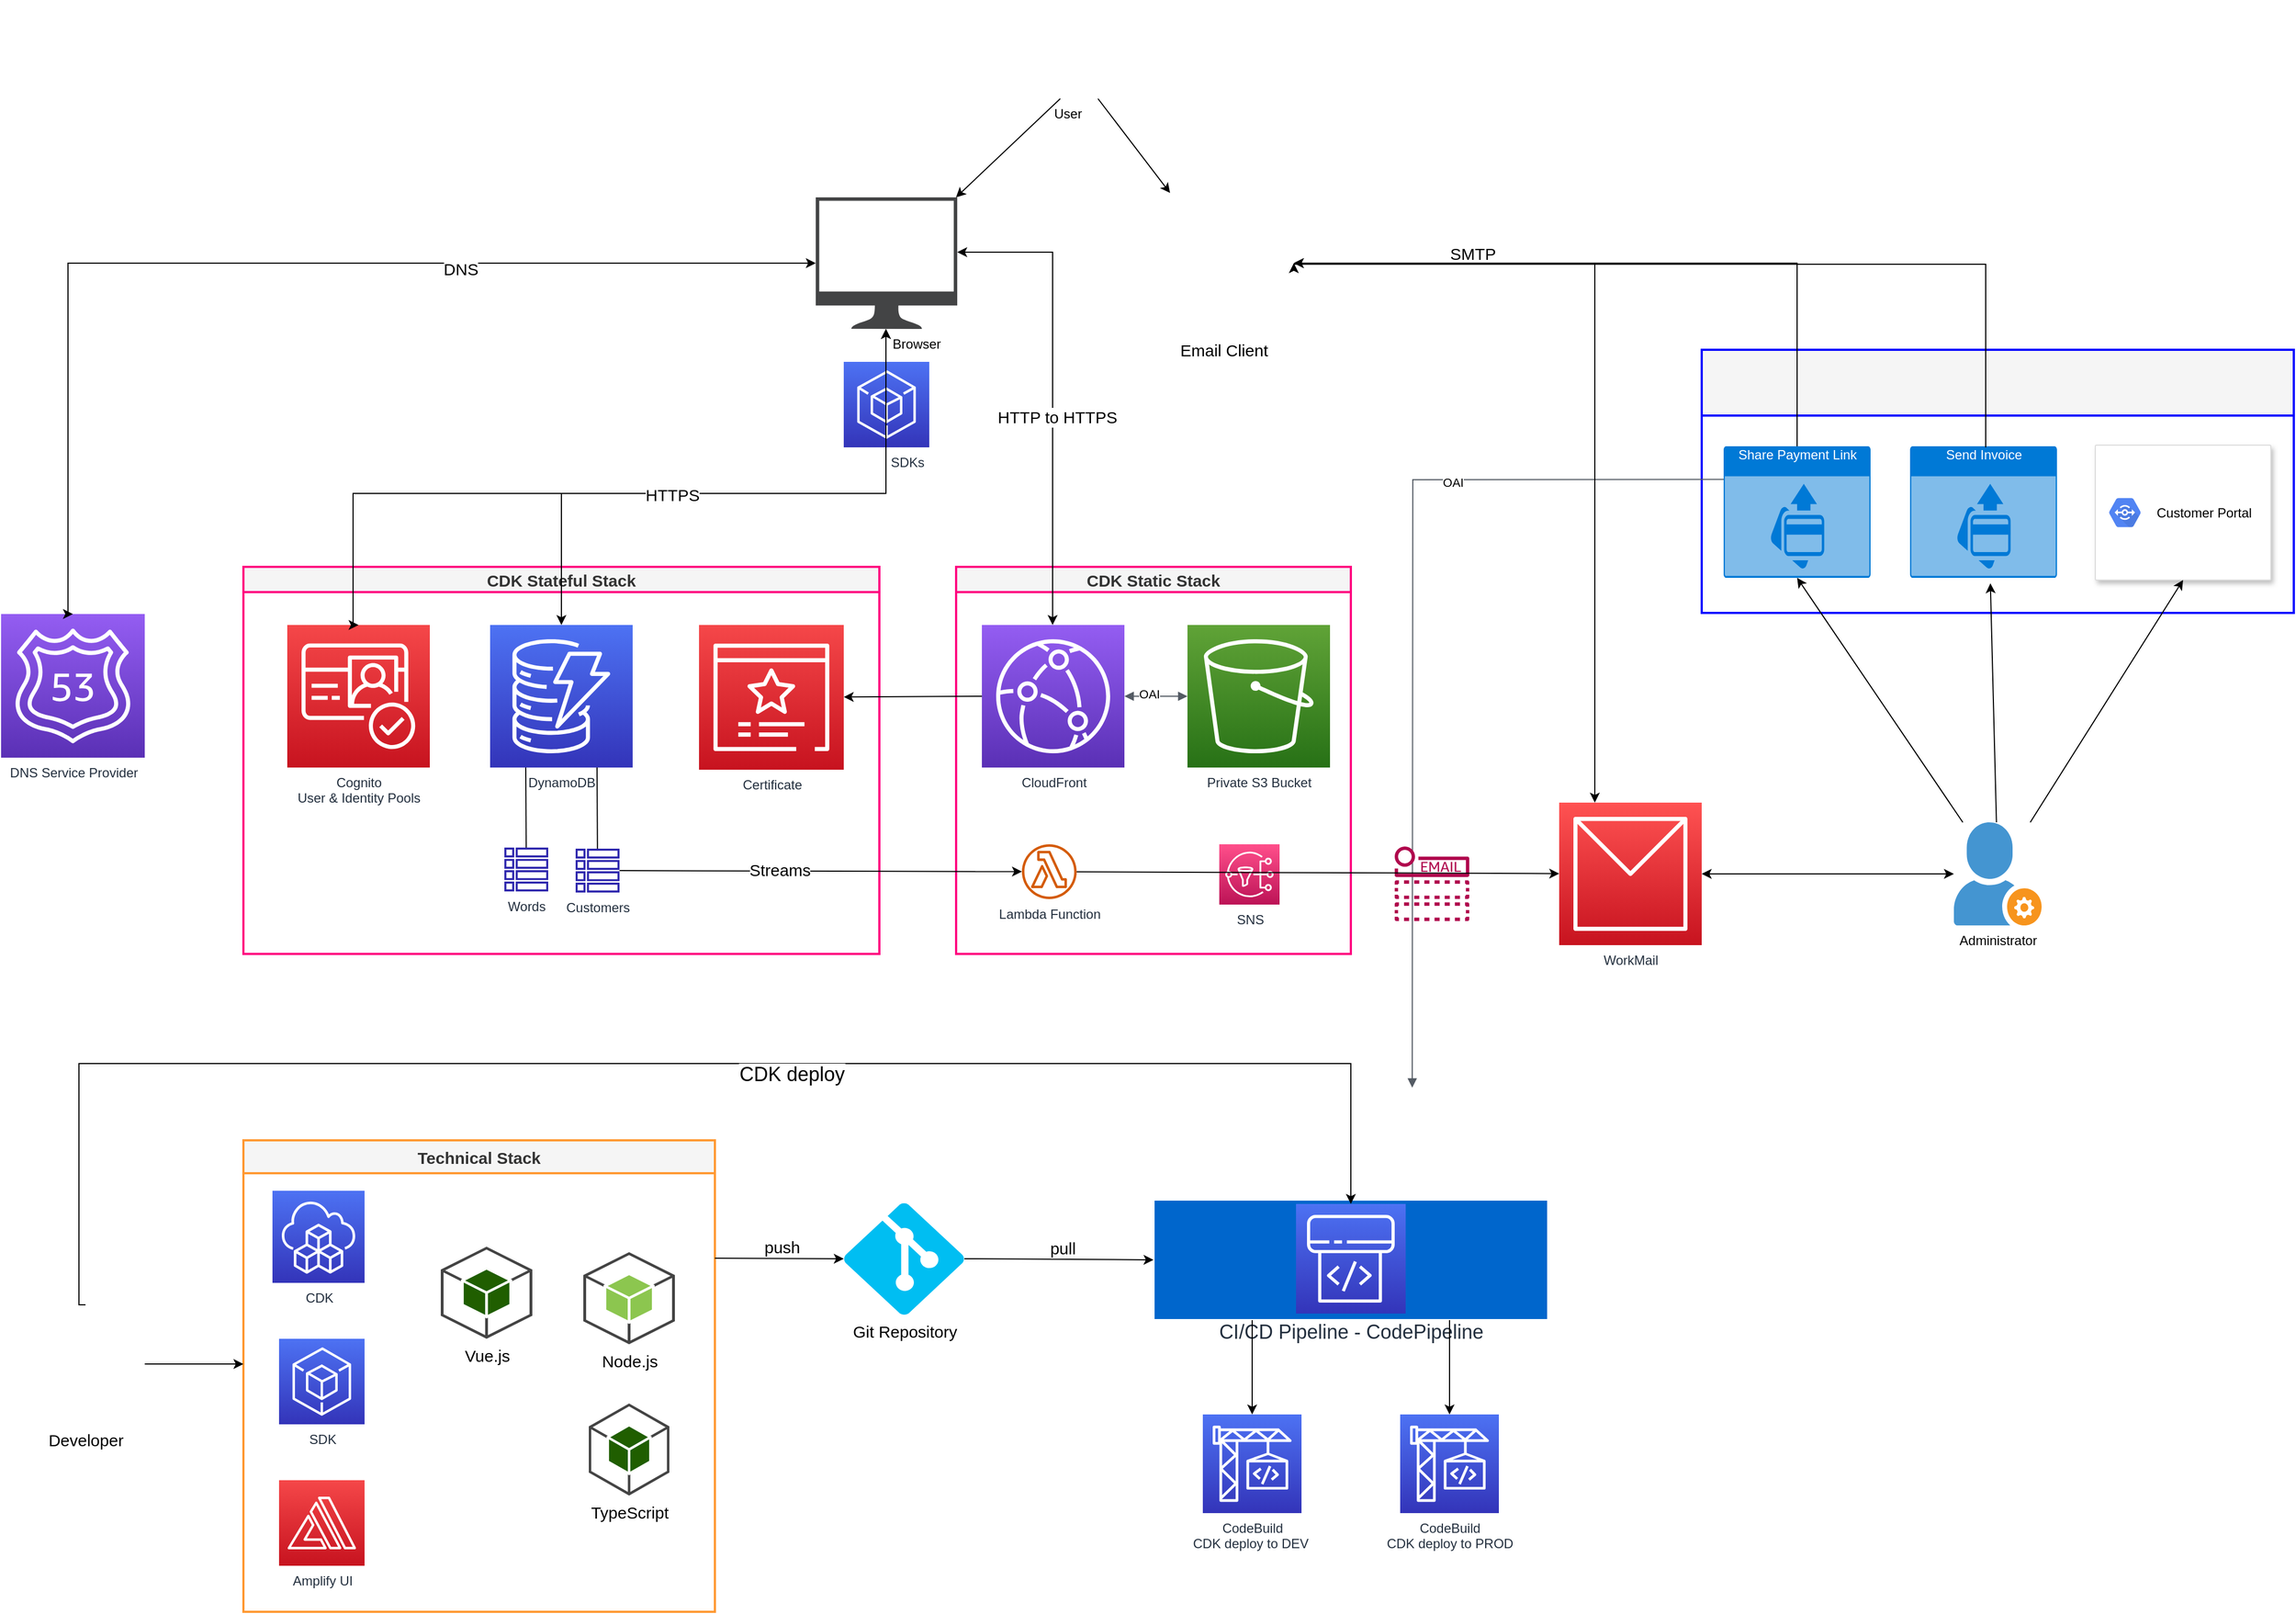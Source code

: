 <mxfile version="15.8.6" type="device"><diagram id="fLbbjb-GmBAVTLOAZUwW" name="MVP"><mxGraphModel dx="2431" dy="1960" grid="1" gridSize="10" guides="1" tooltips="1" connect="1" arrows="1" fold="1" page="1" pageScale="1" pageWidth="850" pageHeight="1100" math="0" shadow="0"><root><mxCell id="0"/><mxCell id="1" parent="0"/><mxCell id="KaZGO4HcF_O040Bcj1ek-90" value="" style="rounded=0;whiteSpace=wrap;html=1;fontSize=15;strokeColor=#FFFFFF;strokeWidth=2;fillColor=#0066CC;" vertex="1" parent="1"><mxGeometry x="920" y="804" width="360" height="110" as="geometry"/></mxCell><mxCell id="KaZGO4HcF_O040Bcj1ek-70" value="Technical Stack" style="swimlane;fontSize=15;fillColor=#f5f5f5;fontColor=#333333;strokeColor=#FF9933;strokeWidth=2;startSize=30;" vertex="1" parent="1"><mxGeometry x="90" y="750" width="430" height="430" as="geometry"/></mxCell><mxCell id="KaZGO4HcF_O040Bcj1ek-62" value="CDK" style="sketch=0;points=[[0,0,0],[0.25,0,0],[0.5,0,0],[0.75,0,0],[1,0,0],[0,1,0],[0.25,1,0],[0.5,1,0],[0.75,1,0],[1,1,0],[0,0.25,0],[0,0.5,0],[0,0.75,0],[1,0.25,0],[1,0.5,0],[1,0.75,0]];outlineConnect=0;fontColor=#232F3E;gradientColor=#4D72F3;gradientDirection=north;fillColor=#3334B9;strokeColor=#ffffff;dashed=0;verticalLabelPosition=bottom;verticalAlign=top;align=center;html=1;fontSize=12;fontStyle=0;aspect=fixed;shape=mxgraph.aws4.resourceIcon;resIcon=mxgraph.aws4.cloud_development_kit;" vertex="1" parent="KaZGO4HcF_O040Bcj1ek-70"><mxGeometry x="26.5" y="46" width="84" height="84" as="geometry"/></mxCell><mxCell id="KaZGO4HcF_O040Bcj1ek-63" value="Amplify UI" style="sketch=0;points=[[0,0,0],[0.25,0,0],[0.5,0,0],[0.75,0,0],[1,0,0],[0,1,0],[0.25,1,0],[0.5,1,0],[0.75,1,0],[1,1,0],[0,0.25,0],[0,0.5,0],[0,0.75,0],[1,0.25,0],[1,0.5,0],[1,0.75,0]];outlineConnect=0;fontColor=#232F3E;gradientColor=#F54749;gradientDirection=north;fillColor=#C7131F;strokeColor=#ffffff;dashed=0;verticalLabelPosition=bottom;verticalAlign=top;align=center;html=1;fontSize=12;fontStyle=0;aspect=fixed;shape=mxgraph.aws4.resourceIcon;resIcon=mxgraph.aws4.amplify;" vertex="1" parent="KaZGO4HcF_O040Bcj1ek-70"><mxGeometry x="32.5" y="310" width="78" height="78" as="geometry"/></mxCell><mxCell id="KaZGO4HcF_O040Bcj1ek-64" value="Vue.js" style="outlineConnect=0;dashed=0;verticalLabelPosition=bottom;verticalAlign=top;align=center;html=1;shape=mxgraph.aws3.android;fillColor=#205E00;gradientColor=none;fontSize=15;strokeColor=#FF0080;strokeWidth=2;" vertex="1" parent="KaZGO4HcF_O040Bcj1ek-70"><mxGeometry x="180" y="97" width="83.5" height="84" as="geometry"/></mxCell><mxCell id="KaZGO4HcF_O040Bcj1ek-79" value="Node.js" style="outlineConnect=0;dashed=0;verticalLabelPosition=bottom;verticalAlign=top;align=center;html=1;shape=mxgraph.aws3.android;fillColor=#8CC64F;gradientColor=none;fontSize=15;strokeColor=#FF9933;strokeWidth=2;" vertex="1" parent="KaZGO4HcF_O040Bcj1ek-70"><mxGeometry x="310" y="102" width="83.5" height="84" as="geometry"/></mxCell><mxCell id="KaZGO4HcF_O040Bcj1ek-80" value="" style="shape=image;html=1;verticalAlign=top;verticalLabelPosition=bottom;labelBackgroundColor=#ffffff;imageAspect=0;aspect=fixed;image=https://cdn0.iconfinder.com/data/icons/long-shadow-web-icons/512/javascript-128.png;fontSize=15;strokeColor=#FF9933;strokeWidth=2;" vertex="1" parent="KaZGO4HcF_O040Bcj1ek-70"><mxGeometry x="180" y="240" width="84" height="84" as="geometry"/></mxCell><mxCell id="KaZGO4HcF_O040Bcj1ek-81" value="TypeScript" style="outlineConnect=0;dashed=0;verticalLabelPosition=bottom;verticalAlign=top;align=center;html=1;shape=mxgraph.aws3.android;fillColor=#205E00;gradientColor=none;fontSize=15;strokeColor=#FF9933;strokeWidth=2;" vertex="1" parent="KaZGO4HcF_O040Bcj1ek-70"><mxGeometry x="315" y="240" width="73.5" height="84" as="geometry"/></mxCell><mxCell id="KaZGO4HcF_O040Bcj1ek-82" value="SDK" style="sketch=0;points=[[0,0,0],[0.25,0,0],[0.5,0,0],[0.75,0,0],[1,0,0],[0,1,0],[0.25,1,0],[0.5,1,0],[0.75,1,0],[1,1,0],[0,0.25,0],[0,0.5,0],[0,0.75,0],[1,0.25,0],[1,0.5,0],[1,0.75,0]];outlineConnect=0;fontColor=#232F3E;gradientColor=#4D72F3;gradientDirection=north;fillColor=#3334B9;strokeColor=#ffffff;dashed=0;verticalLabelPosition=bottom;verticalAlign=top;align=center;html=1;fontSize=12;fontStyle=0;aspect=fixed;shape=mxgraph.aws4.resourceIcon;resIcon=mxgraph.aws4.tools_and_sdks;" vertex="1" parent="KaZGO4HcF_O040Bcj1ek-70"><mxGeometry x="32.5" y="181" width="78" height="78" as="geometry"/></mxCell><mxCell id="KaZGO4HcF_O040Bcj1ek-43" value="" style="swimlane;fontSize=15;fillColor=#f5f5f5;fontColor=#333333;strokeColor=#0000FF;strokeWidth=2;startSize=60;" vertex="1" parent="1"><mxGeometry x="1420" y="29" width="540" height="240" as="geometry"/></mxCell><mxCell id="KaZGO4HcF_O040Bcj1ek-48" value="" style="edgeStyle=orthogonalEdgeStyle;html=1;endArrow=block;elbow=vertical;startArrow=block;startFill=1;endFill=1;strokeColor=#545B64;rounded=0;exitX=1;exitY=0.5;exitDx=0;exitDy=0;exitPerimeter=0;" edge="1" parent="KaZGO4HcF_O040Bcj1ek-43" target="KaZGO4HcF_O040Bcj1ek-47"><mxGeometry width="100" relative="1" as="geometry"><mxPoint x="153.5" y="118" as="sourcePoint"/><mxPoint x="-264" y="673" as="targetPoint"/></mxGeometry></mxCell><mxCell id="KaZGO4HcF_O040Bcj1ek-49" value="OAI" style="edgeLabel;html=1;align=center;verticalAlign=middle;resizable=0;points=[];" vertex="1" connectable="0" parent="KaZGO4HcF_O040Bcj1ek-48"><mxGeometry x="-0.216" y="2" relative="1" as="geometry"><mxPoint as="offset"/></mxGeometry></mxCell><mxCell id="hwX9b9ZrU4n59qb5EC0i-39" value="" style="shape=image;html=1;verticalAlign=top;verticalLabelPosition=bottom;labelBackgroundColor=#ffffff;imageAspect=0;aspect=fixed;image=https://cdn3.iconfinder.com/data/icons/font-awesome-brands/640/stripe-128.png" parent="KaZGO4HcF_O040Bcj1ek-43" vertex="1"><mxGeometry x="230" y="-29" width="116" height="116" as="geometry"/></mxCell><mxCell id="KaZGO4HcF_O040Bcj1ek-50" value="Share Payment Link" style="html=1;strokeColor=none;fillColor=#0079D6;labelPosition=center;verticalLabelPosition=middle;verticalAlign=top;align=center;fontSize=12;outlineConnect=0;spacingTop=-6;fontColor=#FFFFFF;sketch=0;shape=mxgraph.sitemap.payment;" vertex="1" parent="KaZGO4HcF_O040Bcj1ek-43"><mxGeometry x="20" y="88" width="134" height="120" as="geometry"/></mxCell><mxCell id="KaZGO4HcF_O040Bcj1ek-51" value="Send Invoice" style="html=1;strokeColor=none;fillColor=#0079D6;labelPosition=center;verticalLabelPosition=middle;verticalAlign=top;align=center;fontSize=12;outlineConnect=0;spacingTop=-6;fontColor=#FFFFFF;sketch=0;shape=mxgraph.sitemap.payment;" vertex="1" parent="KaZGO4HcF_O040Bcj1ek-43"><mxGeometry x="190" y="88" width="134" height="120" as="geometry"/></mxCell><mxCell id="KaZGO4HcF_O040Bcj1ek-53" value="" style="shape=image;html=1;verticalAlign=top;verticalLabelPosition=bottom;labelBackgroundColor=#ffffff;imageAspect=0;aspect=fixed;image=https://cdn0.iconfinder.com/data/icons/e-commerce-328/2048/invoice_bill_billing_invoice_bill_2-128.png" vertex="1" parent="KaZGO4HcF_O040Bcj1ek-43"><mxGeometry x="212" y="113" width="100" height="100" as="geometry"/></mxCell><mxCell id="hwX9b9ZrU4n59qb5EC0i-72" value="" style="strokeColor=#dddddd;shadow=1;strokeWidth=1;rounded=1;absoluteArcSize=1;arcSize=2;" parent="KaZGO4HcF_O040Bcj1ek-43" vertex="1"><mxGeometry x="359" y="87" width="160" height="123" as="geometry"/></mxCell><mxCell id="hwX9b9ZrU4n59qb5EC0i-73" value="&lt;font color=&quot;#000000&quot;&gt;&lt;span&gt;Customer Portal&lt;/span&gt;&lt;/font&gt;" style="sketch=0;dashed=0;connectable=0;html=1;fillColor=#5184F3;strokeColor=none;shape=mxgraph.gcp2.hexIcon;prIcon=developer_portal;part=1;labelPosition=right;verticalLabelPosition=middle;align=left;verticalAlign=middle;spacingLeft=5;fontColor=#999999;fontSize=12;" parent="hwX9b9ZrU4n59qb5EC0i-72" vertex="1"><mxGeometry y="0.5" width="44" height="39" relative="1" as="geometry"><mxPoint x="5" y="-19.5" as="offset"/></mxGeometry></mxCell><mxCell id="KaZGO4HcF_O040Bcj1ek-8" value="CDK Stateful Stack" style="swimlane;fontSize=15;fillColor=#f5f5f5;fontColor=#333333;strokeColor=#FF0080;strokeWidth=2;" vertex="1" parent="1"><mxGeometry x="90" y="227" width="580" height="353" as="geometry"/></mxCell><mxCell id="hwX9b9ZrU4n59qb5EC0i-9" value="Certificate" style="sketch=0;points=[[0,0,0],[0.25,0,0],[0.5,0,0],[0.75,0,0],[1,0,0],[0,1,0],[0.25,1,0],[0.5,1,0],[0.75,1,0],[1,1,0],[0,0.25,0],[0,0.5,0],[0,0.75,0],[1,0.25,0],[1,0.5,0],[1,0.75,0]];outlineConnect=0;fontColor=#232F3E;gradientColor=#F54749;gradientDirection=north;fillColor=#C7131F;strokeColor=#ffffff;dashed=0;verticalLabelPosition=bottom;verticalAlign=top;align=center;html=1;fontSize=12;fontStyle=0;aspect=fixed;shape=mxgraph.aws4.resourceIcon;resIcon=mxgraph.aws4.certificate_manager_3;" parent="KaZGO4HcF_O040Bcj1ek-8" vertex="1"><mxGeometry x="415.52" y="53" width="132" height="132" as="geometry"/></mxCell><mxCell id="hwX9b9ZrU4n59qb5EC0i-23" value="DynamoDB" style="sketch=0;points=[[0,0,0],[0.25,0,0],[0.5,0,0],[0.75,0,0],[1,0,0],[0,1,0],[0.25,1,0],[0.5,1,0],[0.75,1,0],[1,1,0],[0,0.25,0],[0,0.5,0],[0,0.75,0],[1,0.25,0],[1,0.5,0],[1,0.75,0]];outlineConnect=0;fontColor=#232F3E;gradientColor=#4D72F3;gradientDirection=north;fillColor=#3334B9;strokeColor=#ffffff;dashed=0;verticalLabelPosition=bottom;verticalAlign=top;align=center;html=1;fontSize=12;fontStyle=0;aspect=fixed;shape=mxgraph.aws4.resourceIcon;resIcon=mxgraph.aws4.dynamodb;" parent="KaZGO4HcF_O040Bcj1ek-8" vertex="1"><mxGeometry x="225" y="53" width="130" height="130" as="geometry"/></mxCell><mxCell id="hwX9b9ZrU4n59qb5EC0i-27" value="Words" style="sketch=0;outlineConnect=0;fontColor=#232F3E;gradientColor=none;fillColor=#2E27AD;strokeColor=none;dashed=0;verticalLabelPosition=bottom;verticalAlign=top;align=center;html=1;fontSize=12;fontStyle=0;aspect=fixed;pointerEvents=1;shape=mxgraph.aws4.table;" parent="KaZGO4HcF_O040Bcj1ek-8" vertex="1"><mxGeometry x="238" y="256" width="40" height="40" as="geometry"/></mxCell><mxCell id="hwX9b9ZrU4n59qb5EC0i-28" value="Customers" style="sketch=0;outlineConnect=0;fontColor=#232F3E;gradientColor=none;fillColor=#2E27AD;strokeColor=none;dashed=0;verticalLabelPosition=bottom;verticalAlign=top;align=center;html=1;fontSize=12;fontStyle=0;aspect=fixed;pointerEvents=1;shape=mxgraph.aws4.table;" parent="KaZGO4HcF_O040Bcj1ek-8" vertex="1"><mxGeometry x="303" y="257" width="40" height="40" as="geometry"/></mxCell><mxCell id="hwX9b9ZrU4n59qb5EC0i-1" value="Cognito &lt;br&gt;User &amp;amp; Identity Pools" style="sketch=0;points=[[0,0,0],[0.25,0,0],[0.5,0,0],[0.75,0,0],[1,0,0],[0,1,0],[0.25,1,0],[0.5,1,0],[0.75,1,0],[1,1,0],[0,0.25,0],[0,0.5,0],[0,0.75,0],[1,0.25,0],[1,0.5,0],[1,0.75,0]];outlineConnect=0;fontColor=#232F3E;gradientColor=#F54749;gradientDirection=north;fillColor=#C7131F;strokeColor=#ffffff;dashed=0;verticalLabelPosition=bottom;verticalAlign=top;align=center;html=1;fontSize=12;fontStyle=0;aspect=fixed;shape=mxgraph.aws4.resourceIcon;resIcon=mxgraph.aws4.cognito;" parent="KaZGO4HcF_O040Bcj1ek-8" vertex="1"><mxGeometry x="40" y="53" width="130" height="130" as="geometry"/></mxCell><mxCell id="KaZGO4HcF_O040Bcj1ek-33" value="" style="endArrow=none;html=1;rounded=0;fontSize=15;entryX=0.25;entryY=1;entryDx=0;entryDy=0;entryPerimeter=0;" edge="1" parent="KaZGO4HcF_O040Bcj1ek-8" source="hwX9b9ZrU4n59qb5EC0i-27" target="hwX9b9ZrU4n59qb5EC0i-23"><mxGeometry width="50" height="50" relative="1" as="geometry"><mxPoint x="-90" y="-127" as="sourcePoint"/><mxPoint x="-40" y="-177" as="targetPoint"/></mxGeometry></mxCell><mxCell id="KaZGO4HcF_O040Bcj1ek-35" value="" style="endArrow=none;html=1;rounded=0;fontSize=15;entryX=0.75;entryY=1;entryDx=0;entryDy=0;entryPerimeter=0;" edge="1" parent="KaZGO4HcF_O040Bcj1ek-8" source="hwX9b9ZrU4n59qb5EC0i-28" target="hwX9b9ZrU4n59qb5EC0i-23"><mxGeometry width="50" height="50" relative="1" as="geometry"><mxPoint x="10" y="-127" as="sourcePoint"/><mxPoint x="60" y="-177" as="targetPoint"/></mxGeometry></mxCell><mxCell id="hwX9b9ZrU4n59qb5EC0i-5" value="&amp;nbsp; &amp;nbsp; &amp;nbsp; &amp;nbsp; &amp;nbsp; &amp;nbsp; &amp;nbsp; &amp;nbsp; Browser" style="sketch=0;pointerEvents=1;shadow=0;dashed=0;html=1;strokeColor=none;fillColor=#434445;aspect=fixed;labelPosition=center;verticalLabelPosition=bottom;verticalAlign=top;align=center;outlineConnect=0;shape=mxgraph.vvd.monitor;" parent="1" vertex="1"><mxGeometry x="612" y="-110" width="129.03" height="120" as="geometry"/></mxCell><mxCell id="hwX9b9ZrU4n59qb5EC0i-6" value="DNS Service Provider" style="sketch=0;points=[[0,0,0],[0.25,0,0],[0.5,0,0],[0.75,0,0],[1,0,0],[0,1,0],[0.25,1,0],[0.5,1,0],[0.75,1,0],[1,1,0],[0,0.25,0],[0,0.5,0],[0,0.75,0],[1,0.25,0],[1,0.5,0],[1,0.75,0]];outlineConnect=0;fontColor=#232F3E;gradientColor=#945DF2;gradientDirection=north;fillColor=#5A30B5;strokeColor=#ffffff;dashed=0;verticalLabelPosition=bottom;verticalAlign=top;align=center;html=1;fontSize=12;fontStyle=0;aspect=fixed;shape=mxgraph.aws4.resourceIcon;resIcon=mxgraph.aws4.route_53;" parent="1" vertex="1"><mxGeometry x="-131" y="270" width="131" height="131" as="geometry"/></mxCell><mxCell id="hwX9b9ZrU4n59qb5EC0i-33" value="&amp;nbsp; &amp;nbsp; &amp;nbsp; &amp;nbsp; &amp;nbsp; &amp;nbsp;SDKs" style="sketch=0;points=[[0,0,0],[0.25,0,0],[0.5,0,0],[0.75,0,0],[1,0,0],[0,1,0],[0.25,1,0],[0.5,1,0],[0.75,1,0],[1,1,0],[0,0.25,0],[0,0.5,0],[0,0.75,0],[1,0.25,0],[1,0.5,0],[1,0.75,0]];outlineConnect=0;fontColor=#232F3E;gradientColor=#4D72F3;gradientDirection=north;fillColor=#3334B9;strokeColor=#ffffff;dashed=0;verticalLabelPosition=bottom;verticalAlign=top;align=center;html=1;fontSize=12;fontStyle=0;aspect=fixed;shape=mxgraph.aws4.resourceIcon;resIcon=mxgraph.aws4.tools_and_sdks;" parent="1" vertex="1"><mxGeometry x="637.52" y="40" width="78" height="78" as="geometry"/></mxCell><mxCell id="hwX9b9ZrU4n59qb5EC0i-37" value="Administrator" style="shadow=0;dashed=0;html=1;strokeColor=none;fillColor=#4495D1;labelPosition=center;verticalLabelPosition=bottom;verticalAlign=top;align=center;outlineConnect=0;shape=mxgraph.veeam.company_administrator;" parent="1" vertex="1"><mxGeometry x="1650" y="460" width="80" height="94" as="geometry"/></mxCell><mxCell id="hwX9b9ZrU4n59qb5EC0i-66" value="&amp;nbsp; &amp;nbsp; User" style="shape=image;html=1;verticalAlign=top;verticalLabelPosition=bottom;labelBackgroundColor=#ffffff;imageAspect=0;aspect=fixed;image=https://cdn4.iconfinder.com/data/icons/glyphs/24/icons_user-128.png" parent="1" vertex="1"><mxGeometry x="790" y="-290" width="90" height="90" as="geometry"/></mxCell><mxCell id="KaZGO4HcF_O040Bcj1ek-12" value="CDK Static Stack" style="swimlane;fontSize=15;fillColor=#f5f5f5;fontColor=#333333;strokeColor=#FF0080;strokeWidth=2;" vertex="1" parent="1"><mxGeometry x="740" y="227" width="360" height="353" as="geometry"/></mxCell><mxCell id="hwX9b9ZrU4n59qb5EC0i-32" value="Lambda Function" style="sketch=0;outlineConnect=0;fontColor=#232F3E;gradientColor=none;fillColor=#D45B07;strokeColor=none;dashed=0;verticalLabelPosition=bottom;verticalAlign=top;align=center;html=1;fontSize=12;fontStyle=0;aspect=fixed;pointerEvents=1;shape=mxgraph.aws4.lambda_function;" parent="KaZGO4HcF_O040Bcj1ek-12" vertex="1"><mxGeometry x="60" y="253" width="50" height="50" as="geometry"/></mxCell><mxCell id="hwX9b9ZrU4n59qb5EC0i-35" value="SNS" style="sketch=0;points=[[0,0,0],[0.25,0,0],[0.5,0,0],[0.75,0,0],[1,0,0],[0,1,0],[0.25,1,0],[0.5,1,0],[0.75,1,0],[1,1,0],[0,0.25,0],[0,0.5,0],[0,0.75,0],[1,0.25,0],[1,0.5,0],[1,0.75,0]];outlineConnect=0;fontColor=#232F3E;gradientColor=#FF4F8B;gradientDirection=north;fillColor=#BC1356;strokeColor=#ffffff;dashed=0;verticalLabelPosition=bottom;verticalAlign=top;align=center;html=1;fontSize=12;fontStyle=0;aspect=fixed;shape=mxgraph.aws4.resourceIcon;resIcon=mxgraph.aws4.sns;" parent="KaZGO4HcF_O040Bcj1ek-12" vertex="1"><mxGeometry x="240" y="253" width="55" height="55" as="geometry"/></mxCell><mxCell id="hwX9b9ZrU4n59qb5EC0i-8" value="CloudFront" style="sketch=0;points=[[0,0,0],[0.25,0,0],[0.5,0,0],[0.75,0,0],[1,0,0],[0,1,0],[0.25,1,0],[0.5,1,0],[0.75,1,0],[1,1,0],[0,0.25,0],[0,0.5,0],[0,0.75,0],[1,0.25,0],[1,0.5,0],[1,0.75,0]];outlineConnect=0;fontColor=#232F3E;gradientColor=#945DF2;gradientDirection=north;fillColor=#5A30B5;strokeColor=#ffffff;dashed=0;verticalLabelPosition=bottom;verticalAlign=top;align=center;html=1;fontSize=12;fontStyle=0;aspect=fixed;shape=mxgraph.aws4.resourceIcon;resIcon=mxgraph.aws4.cloudfront;" parent="KaZGO4HcF_O040Bcj1ek-12" vertex="1"><mxGeometry x="23.5" y="53" width="130" height="130" as="geometry"/></mxCell><mxCell id="hwX9b9ZrU4n59qb5EC0i-18" value="Private S3 Bucket" style="sketch=0;points=[[0,0,0],[0.25,0,0],[0.5,0,0],[0.75,0,0],[1,0,0],[0,1,0],[0.25,1,0],[0.5,1,0],[0.75,1,0],[1,1,0],[0,0.25,0],[0,0.5,0],[0,0.75,0],[1,0.25,0],[1,0.5,0],[1,0.75,0]];outlineConnect=0;fontColor=#232F3E;gradientColor=#60A337;gradientDirection=north;fillColor=#277116;strokeColor=#ffffff;dashed=0;verticalLabelPosition=bottom;verticalAlign=top;align=center;html=1;fontSize=12;fontStyle=0;aspect=fixed;shape=mxgraph.aws4.resourceIcon;resIcon=mxgraph.aws4.s3;" parent="KaZGO4HcF_O040Bcj1ek-12" vertex="1"><mxGeometry x="211" y="53" width="130" height="130" as="geometry"/></mxCell><mxCell id="hwX9b9ZrU4n59qb5EC0i-19" value="" style="edgeStyle=orthogonalEdgeStyle;html=1;endArrow=block;elbow=vertical;startArrow=block;startFill=1;endFill=1;strokeColor=#545B64;rounded=0;exitX=1;exitY=0.5;exitDx=0;exitDy=0;exitPerimeter=0;" parent="KaZGO4HcF_O040Bcj1ek-12" source="hwX9b9ZrU4n59qb5EC0i-8" target="hwX9b9ZrU4n59qb5EC0i-18" edge="1"><mxGeometry width="100" relative="1" as="geometry"><mxPoint x="-417" y="673" as="sourcePoint"/><mxPoint x="-264" y="673" as="targetPoint"/></mxGeometry></mxCell><mxCell id="hwX9b9ZrU4n59qb5EC0i-20" value="OAI" style="edgeLabel;html=1;align=center;verticalAlign=middle;resizable=0;points=[];" parent="hwX9b9ZrU4n59qb5EC0i-19" vertex="1" connectable="0"><mxGeometry x="-0.216" y="2" relative="1" as="geometry"><mxPoint as="offset"/></mxGeometry></mxCell><mxCell id="KaZGO4HcF_O040Bcj1ek-15" value="WorkMail" style="sketch=0;points=[[0,0,0],[0.25,0,0],[0.5,0,0],[0.75,0,0],[1,0,0],[0,1,0],[0.25,1,0],[0.5,1,0],[0.75,1,0],[1,1,0],[0,0.25,0],[0,0.5,0],[0,0.75,0],[1,0.25,0],[1,0.5,0],[1,0.75,0]];outlineConnect=0;fontColor=#232F3E;gradientColor=#FF5252;gradientDirection=north;fillColor=#C7131F;strokeColor=#ffffff;dashed=0;verticalLabelPosition=bottom;verticalAlign=top;align=center;html=1;fontSize=12;fontStyle=0;aspect=fixed;shape=mxgraph.aws4.resourceIcon;resIcon=mxgraph.aws4.workmail;" vertex="1" parent="1"><mxGeometry x="1290" y="442" width="130" height="130" as="geometry"/></mxCell><mxCell id="KaZGO4HcF_O040Bcj1ek-16" value="Email Client" style="shape=image;html=1;verticalAlign=top;verticalLabelPosition=bottom;labelBackgroundColor=#ffffff;imageAspect=0;aspect=fixed;image=https://cdn1.iconfinder.com/data/icons/DarkGlass_Reworked/128x128/apps/thunderbird.png;fontSize=15;strokeColor=#FF0080;strokeWidth=2;" vertex="1" parent="1"><mxGeometry x="920" y="-114" width="128" height="128" as="geometry"/></mxCell><mxCell id="hwX9b9ZrU4n59qb5EC0i-36" value="" style="sketch=0;outlineConnect=0;fontColor=#232F3E;gradientColor=none;fillColor=#B0084D;strokeColor=none;dashed=0;verticalLabelPosition=bottom;verticalAlign=top;align=center;html=1;fontSize=12;fontStyle=0;aspect=fixed;pointerEvents=1;shape=mxgraph.aws4.email_notification;" parent="1" vertex="1"><mxGeometry x="1140" y="482" width="68" height="68" as="geometry"/></mxCell><mxCell id="KaZGO4HcF_O040Bcj1ek-17" value="" style="endArrow=classic;html=1;rounded=0;fontSize=15;" edge="1" parent="1" source="hwX9b9ZrU4n59qb5EC0i-66" target="KaZGO4HcF_O040Bcj1ek-16"><mxGeometry width="50" height="50" relative="1" as="geometry"><mxPoint x="350" y="-170" as="sourcePoint"/><mxPoint x="400" y="-220" as="targetPoint"/></mxGeometry></mxCell><mxCell id="KaZGO4HcF_O040Bcj1ek-18" value="" style="endArrow=classic;html=1;rounded=0;fontSize=15;exitX=0.5;exitY=1;exitDx=0;exitDy=0;" edge="1" parent="1" source="hwX9b9ZrU4n59qb5EC0i-66" target="hwX9b9ZrU4n59qb5EC0i-5"><mxGeometry width="50" height="50" relative="1" as="geometry"><mxPoint x="880.856" y="-190" as="sourcePoint"/><mxPoint x="943.005" y="-112" as="targetPoint"/></mxGeometry></mxCell><mxCell id="KaZGO4HcF_O040Bcj1ek-20" value="" style="edgeStyle=segmentEdgeStyle;endArrow=classic;html=1;rounded=0;fontSize=15;startArrow=classic;startFill=1;" edge="1" parent="1" source="hwX9b9ZrU4n59qb5EC0i-23" target="hwX9b9ZrU4n59qb5EC0i-5"><mxGeometry width="50" height="50" relative="1" as="geometry"><mxPoint x="570" y="120" as="sourcePoint"/><mxPoint x="530" y="100" as="targetPoint"/><Array as="points"><mxPoint x="380" y="160"/><mxPoint x="676" y="160"/></Array></mxGeometry></mxCell><mxCell id="KaZGO4HcF_O040Bcj1ek-23" value="" style="edgeStyle=segmentEdgeStyle;endArrow=classic;html=1;rounded=0;fontSize=15;startArrow=classic;startFill=1;exitX=0.5;exitY=0;exitDx=0;exitDy=0;exitPerimeter=0;" edge="1" parent="1" source="hwX9b9ZrU4n59qb5EC0i-1"><mxGeometry width="50" height="50" relative="1" as="geometry"><mxPoint x="380" y="280" as="sourcePoint"/><mxPoint x="676" y="10" as="targetPoint"/><Array as="points"><mxPoint x="190" y="280"/><mxPoint x="190" y="160"/><mxPoint x="676" y="160"/></Array></mxGeometry></mxCell><mxCell id="KaZGO4HcF_O040Bcj1ek-24" value="HTTPS" style="edgeLabel;html=1;align=center;verticalAlign=middle;resizable=0;points=[];fontSize=15;" vertex="1" connectable="0" parent="KaZGO4HcF_O040Bcj1ek-23"><mxGeometry x="0.093" y="-1" relative="1" as="geometry"><mxPoint as="offset"/></mxGeometry></mxCell><mxCell id="KaZGO4HcF_O040Bcj1ek-25" value="" style="endArrow=classic;html=1;rounded=0;fontSize=15;exitX=0;exitY=0.5;exitDx=0;exitDy=0;exitPerimeter=0;" edge="1" parent="1" source="hwX9b9ZrU4n59qb5EC0i-8" target="hwX9b9ZrU4n59qb5EC0i-9"><mxGeometry width="50" height="50" relative="1" as="geometry"><mxPoint x="600" y="230" as="sourcePoint"/><mxPoint x="650" y="180" as="targetPoint"/></mxGeometry></mxCell><mxCell id="KaZGO4HcF_O040Bcj1ek-28" value="" style="edgeStyle=segmentEdgeStyle;endArrow=classic;html=1;rounded=0;fontSize=15;startArrow=classic;startFill=1;" edge="1" parent="1" source="hwX9b9ZrU4n59qb5EC0i-5" target="hwX9b9ZrU4n59qb5EC0i-8"><mxGeometry width="50" height="50" relative="1" as="geometry"><mxPoint x="750" y="130" as="sourcePoint"/><mxPoint x="800" y="80" as="targetPoint"/><Array as="points"><mxPoint x="828" y="-60"/></Array></mxGeometry></mxCell><mxCell id="KaZGO4HcF_O040Bcj1ek-29" value="HTTP to HTTPS" style="edgeLabel;html=1;align=center;verticalAlign=middle;resizable=0;points=[];fontSize=15;" vertex="1" connectable="0" parent="KaZGO4HcF_O040Bcj1ek-28"><mxGeometry x="0.107" y="4" relative="1" as="geometry"><mxPoint as="offset"/></mxGeometry></mxCell><mxCell id="KaZGO4HcF_O040Bcj1ek-30" value="" style="edgeStyle=segmentEdgeStyle;endArrow=classic;html=1;rounded=0;fontSize=15;entryX=0.5;entryY=0;entryDx=0;entryDy=0;entryPerimeter=0;startArrow=classic;startFill=1;" edge="1" parent="1" source="hwX9b9ZrU4n59qb5EC0i-5" target="hwX9b9ZrU4n59qb5EC0i-6"><mxGeometry width="50" height="50" relative="1" as="geometry"><mxPoint x="400" y="-50" as="sourcePoint"/><mxPoint x="-70" y="240" as="targetPoint"/><Array as="points"><mxPoint x="-70" y="-50"/><mxPoint x="-70" y="270"/></Array></mxGeometry></mxCell><mxCell id="KaZGO4HcF_O040Bcj1ek-31" value="DNS" style="edgeLabel;html=1;align=center;verticalAlign=middle;resizable=0;points=[];fontSize=15;" vertex="1" connectable="0" parent="KaZGO4HcF_O040Bcj1ek-30"><mxGeometry x="-0.355" y="5" relative="1" as="geometry"><mxPoint as="offset"/></mxGeometry></mxCell><mxCell id="KaZGO4HcF_O040Bcj1ek-36" value="" style="endArrow=classic;html=1;rounded=0;fontSize=15;" edge="1" parent="1" source="hwX9b9ZrU4n59qb5EC0i-28" target="hwX9b9ZrU4n59qb5EC0i-32"><mxGeometry width="50" height="50" relative="1" as="geometry"><mxPoint x="300" y="100" as="sourcePoint"/><mxPoint x="350" y="50" as="targetPoint"/></mxGeometry></mxCell><mxCell id="KaZGO4HcF_O040Bcj1ek-37" value="Streams" style="edgeLabel;html=1;align=center;verticalAlign=middle;resizable=0;points=[];fontSize=15;" vertex="1" connectable="0" parent="KaZGO4HcF_O040Bcj1ek-36"><mxGeometry x="-0.208" y="2" relative="1" as="geometry"><mxPoint as="offset"/></mxGeometry></mxCell><mxCell id="KaZGO4HcF_O040Bcj1ek-38" value="" style="endArrow=classic;html=1;rounded=0;fontSize=15;" edge="1" parent="1" source="hwX9b9ZrU4n59qb5EC0i-32" target="KaZGO4HcF_O040Bcj1ek-15"><mxGeometry width="50" height="50" relative="1" as="geometry"><mxPoint x="1290" y="140" as="sourcePoint"/><mxPoint x="1340" y="90" as="targetPoint"/></mxGeometry></mxCell><mxCell id="KaZGO4HcF_O040Bcj1ek-39" value="" style="endArrow=classic;startArrow=classic;html=1;rounded=0;fontSize=15;exitX=1;exitY=0.5;exitDx=0;exitDy=0;exitPerimeter=0;" edge="1" parent="1" source="KaZGO4HcF_O040Bcj1ek-15" target="hwX9b9ZrU4n59qb5EC0i-37"><mxGeometry width="50" height="50" relative="1" as="geometry"><mxPoint x="1510" y="330" as="sourcePoint"/><mxPoint x="1560" y="280" as="targetPoint"/></mxGeometry></mxCell><mxCell id="KaZGO4HcF_O040Bcj1ek-40" value="" style="edgeStyle=segmentEdgeStyle;endArrow=classic;html=1;rounded=0;fontSize=15;exitX=1;exitY=0.5;exitDx=0;exitDy=0;startArrow=classic;startFill=1;entryX=0.25;entryY=0;entryDx=0;entryDy=0;entryPerimeter=0;" edge="1" parent="1" source="KaZGO4HcF_O040Bcj1ek-16" target="KaZGO4HcF_O040Bcj1ek-15"><mxGeometry width="50" height="50" relative="1" as="geometry"><mxPoint x="1280" y="50" as="sourcePoint"/><mxPoint x="1330" as="targetPoint"/><Array as="points"><mxPoint x="1323" y="-50"/></Array></mxGeometry></mxCell><mxCell id="KaZGO4HcF_O040Bcj1ek-41" value="SMTP" style="edgeLabel;html=1;align=center;verticalAlign=middle;resizable=0;points=[];fontSize=15;" vertex="1" connectable="0" parent="KaZGO4HcF_O040Bcj1ek-40"><mxGeometry x="0.364" y="1" relative="1" as="geometry"><mxPoint x="-113" y="-258" as="offset"/></mxGeometry></mxCell><mxCell id="KaZGO4HcF_O040Bcj1ek-56" value="" style="endArrow=classic;html=1;rounded=0;fontSize=15;entryX=0.5;entryY=1;entryDx=0;entryDy=0;entryPerimeter=0;" edge="1" parent="1" source="hwX9b9ZrU4n59qb5EC0i-37" target="KaZGO4HcF_O040Bcj1ek-50"><mxGeometry width="50" height="50" relative="1" as="geometry"><mxPoint x="1540" y="410" as="sourcePoint"/><mxPoint x="1590" y="360" as="targetPoint"/></mxGeometry></mxCell><mxCell id="KaZGO4HcF_O040Bcj1ek-57" value="" style="endArrow=classic;html=1;rounded=0;fontSize=15;" edge="1" parent="1" source="hwX9b9ZrU4n59qb5EC0i-37" target="KaZGO4HcF_O040Bcj1ek-53"><mxGeometry width="50" height="50" relative="1" as="geometry"><mxPoint x="1668.144" y="470" as="sourcePoint"/><mxPoint x="1517" y="247" as="targetPoint"/></mxGeometry></mxCell><mxCell id="KaZGO4HcF_O040Bcj1ek-58" value="" style="endArrow=classic;html=1;rounded=0;fontSize=15;entryX=0.5;entryY=1;entryDx=0;entryDy=0;" edge="1" parent="1" source="hwX9b9ZrU4n59qb5EC0i-37" target="hwX9b9ZrU4n59qb5EC0i-72"><mxGeometry width="50" height="50" relative="1" as="geometry"><mxPoint x="1698.806" y="470" as="sourcePoint"/><mxPoint x="1693.27" y="252" as="targetPoint"/></mxGeometry></mxCell><mxCell id="KaZGO4HcF_O040Bcj1ek-59" value="" style="edgeStyle=segmentEdgeStyle;endArrow=classic;html=1;rounded=0;fontSize=15;exitX=0.5;exitY=0;exitDx=0;exitDy=0;exitPerimeter=0;entryX=1;entryY=0.5;entryDx=0;entryDy=0;" edge="1" parent="1" source="KaZGO4HcF_O040Bcj1ek-50" target="KaZGO4HcF_O040Bcj1ek-16"><mxGeometry width="50" height="50" relative="1" as="geometry"><mxPoint x="1520" y="-50" as="sourcePoint"/><mxPoint x="1520" y="-230" as="targetPoint"/><Array as="points"><mxPoint x="1507" y="-50"/></Array></mxGeometry></mxCell><mxCell id="KaZGO4HcF_O040Bcj1ek-61" value="" style="edgeStyle=segmentEdgeStyle;endArrow=classic;html=1;rounded=0;fontSize=15;entryX=1;entryY=0.5;entryDx=0;entryDy=0;" edge="1" parent="1" target="KaZGO4HcF_O040Bcj1ek-16"><mxGeometry width="50" height="50" relative="1" as="geometry"><mxPoint x="1679" y="118" as="sourcePoint"/><mxPoint x="1220" y="-49" as="targetPoint"/><Array as="points"><mxPoint x="1679" y="-49"/><mxPoint x="1048" y="-49"/></Array></mxGeometry></mxCell><mxCell id="KaZGO4HcF_O040Bcj1ek-65" value="&lt;font style=&quot;font-size: 18px&quot;&gt;CI/CD Pipeline -&amp;nbsp;CodePipeline&lt;/font&gt;" style="sketch=0;points=[[0,0,0],[0.25,0,0],[0.5,0,0],[0.75,0,0],[1,0,0],[0,1,0],[0.25,1,0],[0.5,1,0],[0.75,1,0],[1,1,0],[0,0.25,0],[0,0.5,0],[0,0.75,0],[1,0.25,0],[1,0.5,0],[1,0.75,0]];outlineConnect=0;fontColor=#232F3E;gradientColor=#4D72F3;gradientDirection=north;fillColor=#3334B9;strokeColor=#ffffff;dashed=0;verticalLabelPosition=bottom;verticalAlign=top;align=center;html=1;fontSize=12;fontStyle=0;aspect=fixed;shape=mxgraph.aws4.resourceIcon;resIcon=mxgraph.aws4.codepipeline;" vertex="1" parent="1"><mxGeometry x="1050" y="808" width="100" height="100" as="geometry"/></mxCell><mxCell id="KaZGO4HcF_O040Bcj1ek-69" value="Developer" style="shape=image;html=1;verticalAlign=top;verticalLabelPosition=bottom;labelBackgroundColor=#ffffff;imageAspect=0;aspect=fixed;image=https://cdn0.iconfinder.com/data/icons/job-seeker/256/laptop_job_seeker_employee_unemployee_work_1-128.png;fontSize=15;strokeColor=#FF0080;strokeWidth=2;" vertex="1" parent="1"><mxGeometry x="-108" y="900" width="108" height="108" as="geometry"/></mxCell><mxCell id="KaZGO4HcF_O040Bcj1ek-84" value="" style="endArrow=classic;html=1;rounded=0;fontSize=15;exitX=1;exitY=0.5;exitDx=0;exitDy=0;" edge="1" parent="1" source="KaZGO4HcF_O040Bcj1ek-69"><mxGeometry width="50" height="50" relative="1" as="geometry"><mxPoint x="320" y="850" as="sourcePoint"/><mxPoint x="90" y="954" as="targetPoint"/></mxGeometry></mxCell><mxCell id="KaZGO4HcF_O040Bcj1ek-85" value="Git Repository" style="verticalLabelPosition=bottom;html=1;verticalAlign=top;align=center;strokeColor=none;fillColor=#00BEF2;shape=mxgraph.azure.git_repository;fontSize=15;" vertex="1" parent="1"><mxGeometry x="637.52" y="807" width="110" height="102" as="geometry"/></mxCell><mxCell id="KaZGO4HcF_O040Bcj1ek-86" value="" style="endArrow=classic;html=1;rounded=0;fontSize=15;exitX=1;exitY=0.25;exitDx=0;exitDy=0;entryX=0;entryY=0.5;entryDx=0;entryDy=0;entryPerimeter=0;" edge="1" parent="1" source="KaZGO4HcF_O040Bcj1ek-70" target="KaZGO4HcF_O040Bcj1ek-85"><mxGeometry width="50" height="50" relative="1" as="geometry"><mxPoint x="700" y="820" as="sourcePoint"/><mxPoint x="790" y="820" as="targetPoint"/></mxGeometry></mxCell><mxCell id="KaZGO4HcF_O040Bcj1ek-87" value="push" style="edgeLabel;html=1;align=center;verticalAlign=middle;resizable=0;points=[];fontSize=15;" vertex="1" connectable="0" parent="KaZGO4HcF_O040Bcj1ek-86"><mxGeometry x="0.038" y="-2" relative="1" as="geometry"><mxPoint y="-13" as="offset"/></mxGeometry></mxCell><mxCell id="KaZGO4HcF_O040Bcj1ek-93" value="" style="endArrow=classic;html=1;rounded=0;fontSize=15;exitX=1;exitY=0.5;exitDx=0;exitDy=0;exitPerimeter=0;entryX=0;entryY=0.5;entryDx=0;entryDy=0;" edge="1" parent="1" source="KaZGO4HcF_O040Bcj1ek-85" target="KaZGO4HcF_O040Bcj1ek-90"><mxGeometry width="50" height="50" relative="1" as="geometry"><mxPoint x="780" y="857.33" as="sourcePoint"/><mxPoint x="870" y="858" as="targetPoint"/></mxGeometry></mxCell><mxCell id="KaZGO4HcF_O040Bcj1ek-94" value="pull" style="edgeLabel;html=1;align=center;verticalAlign=middle;resizable=0;points=[];fontSize=15;" vertex="1" connectable="0" parent="KaZGO4HcF_O040Bcj1ek-93"><mxGeometry x="0.038" y="-2" relative="1" as="geometry"><mxPoint y="-13" as="offset"/></mxGeometry></mxCell><mxCell id="KaZGO4HcF_O040Bcj1ek-95" value="CodeBuild&lt;br&gt;CDK deploy to DEV&amp;nbsp;" style="sketch=0;points=[[0,0,0],[0.25,0,0],[0.5,0,0],[0.75,0,0],[1,0,0],[0,1,0],[0.25,1,0],[0.5,1,0],[0.75,1,0],[1,1,0],[0,0.25,0],[0,0.5,0],[0,0.75,0],[1,0.25,0],[1,0.5,0],[1,0.75,0]];outlineConnect=0;fontColor=#232F3E;gradientColor=#4D72F3;gradientDirection=north;fillColor=#3334B9;strokeColor=#ffffff;dashed=0;verticalLabelPosition=bottom;verticalAlign=top;align=center;html=1;fontSize=12;fontStyle=0;aspect=fixed;shape=mxgraph.aws4.resourceIcon;resIcon=mxgraph.aws4.codebuild;" vertex="1" parent="1"><mxGeometry x="965" y="1000" width="90" height="90" as="geometry"/></mxCell><mxCell id="KaZGO4HcF_O040Bcj1ek-96" value="CodeBuild&lt;br&gt;CDK deploy to PROD" style="sketch=0;points=[[0,0,0],[0.25,0,0],[0.5,0,0],[0.75,0,0],[1,0,0],[0,1,0],[0.25,1,0],[0.5,1,0],[0.75,1,0],[1,1,0],[0,0.25,0],[0,0.5,0],[0,0.75,0],[1,0.25,0],[1,0.5,0],[1,0.75,0]];outlineConnect=0;fontColor=#232F3E;gradientColor=#4D72F3;gradientDirection=north;fillColor=#3334B9;strokeColor=#ffffff;dashed=0;verticalLabelPosition=bottom;verticalAlign=top;align=center;html=1;fontSize=12;fontStyle=0;aspect=fixed;shape=mxgraph.aws4.resourceIcon;resIcon=mxgraph.aws4.codebuild;" vertex="1" parent="1"><mxGeometry x="1145" y="1000" width="90" height="90" as="geometry"/></mxCell><mxCell id="KaZGO4HcF_O040Bcj1ek-97" value="" style="endArrow=classic;html=1;rounded=0;fontSize=18;entryX=0.5;entryY=0;entryDx=0;entryDy=0;entryPerimeter=0;exitX=0.25;exitY=1;exitDx=0;exitDy=0;" edge="1" parent="1" source="KaZGO4HcF_O040Bcj1ek-90" target="KaZGO4HcF_O040Bcj1ek-95"><mxGeometry width="50" height="50" relative="1" as="geometry"><mxPoint x="920" y="990" as="sourcePoint"/><mxPoint x="970" y="940" as="targetPoint"/></mxGeometry></mxCell><mxCell id="KaZGO4HcF_O040Bcj1ek-98" value="" style="endArrow=classic;html=1;rounded=0;fontSize=18;exitX=0.75;exitY=1;exitDx=0;exitDy=0;" edge="1" parent="1" source="KaZGO4HcF_O040Bcj1ek-90" target="KaZGO4HcF_O040Bcj1ek-96"><mxGeometry width="50" height="50" relative="1" as="geometry"><mxPoint x="1190" y="922" as="sourcePoint"/><mxPoint x="1190" y="1008" as="targetPoint"/></mxGeometry></mxCell><mxCell id="KaZGO4HcF_O040Bcj1ek-102" value="" style="edgeStyle=segmentEdgeStyle;endArrow=classic;html=1;rounded=0;fontSize=18;exitX=0.5;exitY=0;exitDx=0;exitDy=0;entryX=0.5;entryY=0;entryDx=0;entryDy=0;entryPerimeter=0;" edge="1" parent="1" source="KaZGO4HcF_O040Bcj1ek-69" target="KaZGO4HcF_O040Bcj1ek-65"><mxGeometry width="50" height="50" relative="1" as="geometry"><mxPoint x="-60" y="700" as="sourcePoint"/><mxPoint x="520" y="720" as="targetPoint"/><Array as="points"><mxPoint x="-60" y="900"/><mxPoint x="-60" y="680"/><mxPoint x="1100" y="680"/></Array></mxGeometry></mxCell><mxCell id="KaZGO4HcF_O040Bcj1ek-103" value="CDK deploy" style="edgeLabel;html=1;align=center;verticalAlign=middle;resizable=0;points=[];fontSize=18;" vertex="1" connectable="0" parent="KaZGO4HcF_O040Bcj1ek-102"><mxGeometry x="0.152" y="1" relative="1" as="geometry"><mxPoint x="4" y="11" as="offset"/></mxGeometry></mxCell></root></mxGraphModel></diagram></mxfile>
